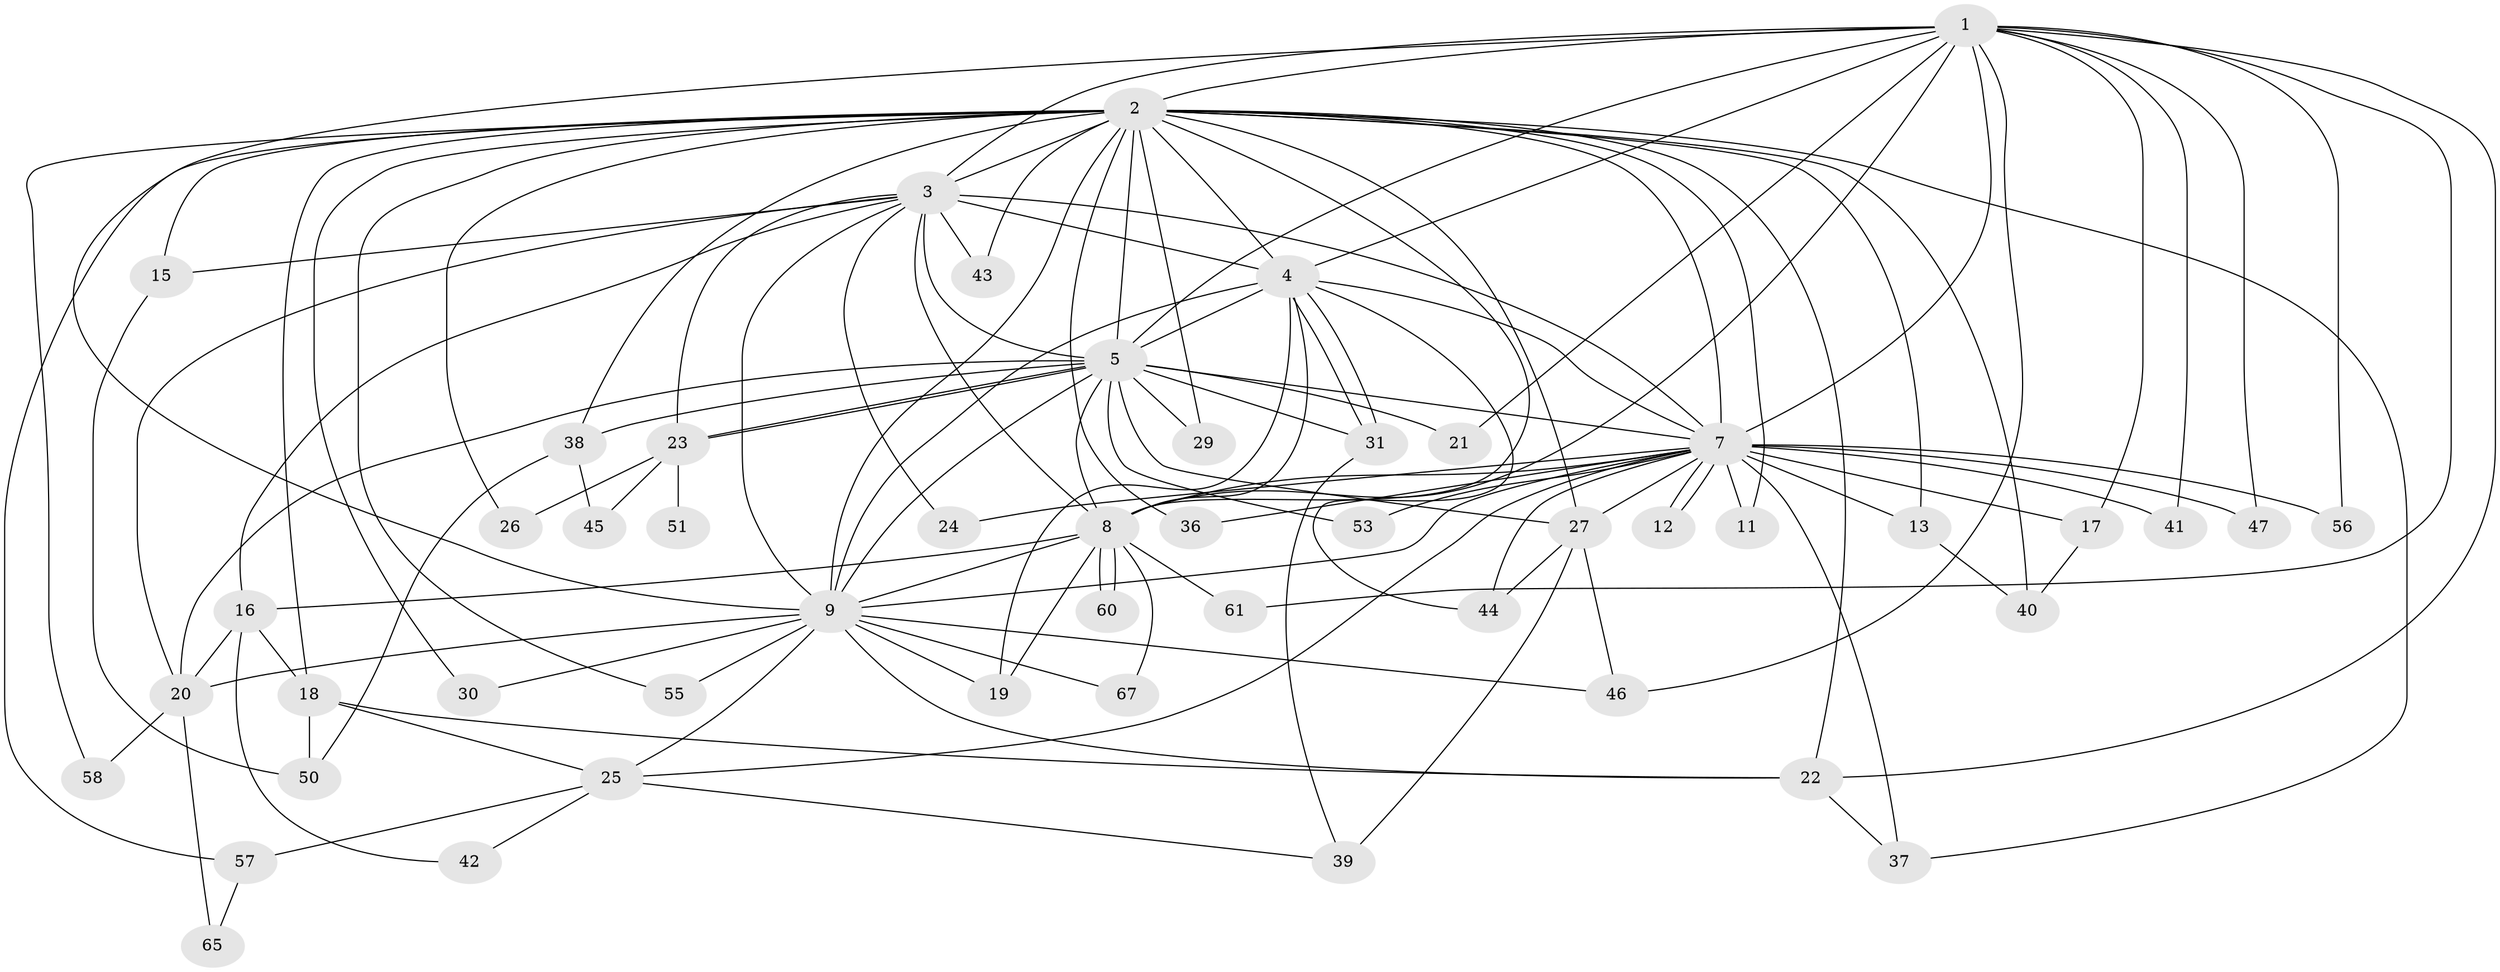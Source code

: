 // original degree distribution, {16: 0.02857142857142857, 10: 0.014285714285714285, 14: 0.02857142857142857, 18: 0.014285714285714285, 25: 0.014285714285714285, 15: 0.014285714285714285, 19: 0.02857142857142857, 2: 0.4857142857142857, 3: 0.24285714285714285, 4: 0.02857142857142857, 5: 0.07142857142857142, 6: 0.02857142857142857}
// Generated by graph-tools (version 1.1) at 2025/10/02/27/25 16:10:56]
// undirected, 50 vertices, 126 edges
graph export_dot {
graph [start="1"]
  node [color=gray90,style=filled];
  1 [super="+34"];
  2 [super="+10"];
  3 [super="+6"];
  4 [super="+70"];
  5 [super="+14"];
  7 [super="+54"];
  8 [super="+63"];
  9 [super="+66"];
  11;
  12;
  13;
  15;
  16 [super="+52"];
  17;
  18 [super="+62"];
  19;
  20 [super="+49"];
  21;
  22 [super="+35"];
  23 [super="+33"];
  24;
  25;
  26;
  27 [super="+28"];
  29;
  30;
  31 [super="+32"];
  36;
  37 [super="+64"];
  38;
  39 [super="+68"];
  40 [super="+59"];
  41;
  42;
  43;
  44;
  45;
  46 [super="+48"];
  47;
  50 [super="+69"];
  51;
  53;
  55;
  56;
  57;
  58;
  60;
  61;
  65;
  67;
  1 -- 2 [weight=2];
  1 -- 3 [weight=2];
  1 -- 4;
  1 -- 5;
  1 -- 7;
  1 -- 8;
  1 -- 9;
  1 -- 17;
  1 -- 21;
  1 -- 41;
  1 -- 47;
  1 -- 61;
  1 -- 46;
  1 -- 56;
  1 -- 22;
  2 -- 3 [weight=4];
  2 -- 4 [weight=2];
  2 -- 5 [weight=2];
  2 -- 7 [weight=2];
  2 -- 8 [weight=2];
  2 -- 9 [weight=2];
  2 -- 15;
  2 -- 26;
  2 -- 27;
  2 -- 30;
  2 -- 36;
  2 -- 40;
  2 -- 57;
  2 -- 11;
  2 -- 13;
  2 -- 18;
  2 -- 22;
  2 -- 29;
  2 -- 37;
  2 -- 38;
  2 -- 43;
  2 -- 55;
  2 -- 58;
  3 -- 4 [weight=2];
  3 -- 5 [weight=2];
  3 -- 7 [weight=2];
  3 -- 8 [weight=2];
  3 -- 9 [weight=2];
  3 -- 20;
  3 -- 43;
  3 -- 15;
  3 -- 16;
  3 -- 23;
  3 -- 24;
  4 -- 5;
  4 -- 7;
  4 -- 8;
  4 -- 9 [weight=2];
  4 -- 19;
  4 -- 31;
  4 -- 31;
  4 -- 44;
  5 -- 7 [weight=2];
  5 -- 8;
  5 -- 9 [weight=2];
  5 -- 21;
  5 -- 23;
  5 -- 23;
  5 -- 29;
  5 -- 38;
  5 -- 53;
  5 -- 27;
  5 -- 20;
  5 -- 31;
  7 -- 8;
  7 -- 9;
  7 -- 11;
  7 -- 12;
  7 -- 12;
  7 -- 13;
  7 -- 17;
  7 -- 24;
  7 -- 25;
  7 -- 27;
  7 -- 36;
  7 -- 41;
  7 -- 44;
  7 -- 47;
  7 -- 53;
  7 -- 56;
  7 -- 37;
  8 -- 9;
  8 -- 16;
  8 -- 60;
  8 -- 60;
  8 -- 61;
  8 -- 67;
  8 -- 19;
  9 -- 19;
  9 -- 20;
  9 -- 25;
  9 -- 30;
  9 -- 46;
  9 -- 55;
  9 -- 67;
  9 -- 22;
  13 -- 40;
  15 -- 50;
  16 -- 18;
  16 -- 42;
  16 -- 20;
  17 -- 40;
  18 -- 22;
  18 -- 50;
  18 -- 25;
  20 -- 58;
  20 -- 65;
  22 -- 37;
  23 -- 26;
  23 -- 45;
  23 -- 51 [weight=2];
  25 -- 39;
  25 -- 42;
  25 -- 57;
  27 -- 39;
  27 -- 44;
  27 -- 46;
  31 -- 39;
  38 -- 45;
  38 -- 50;
  57 -- 65;
}
